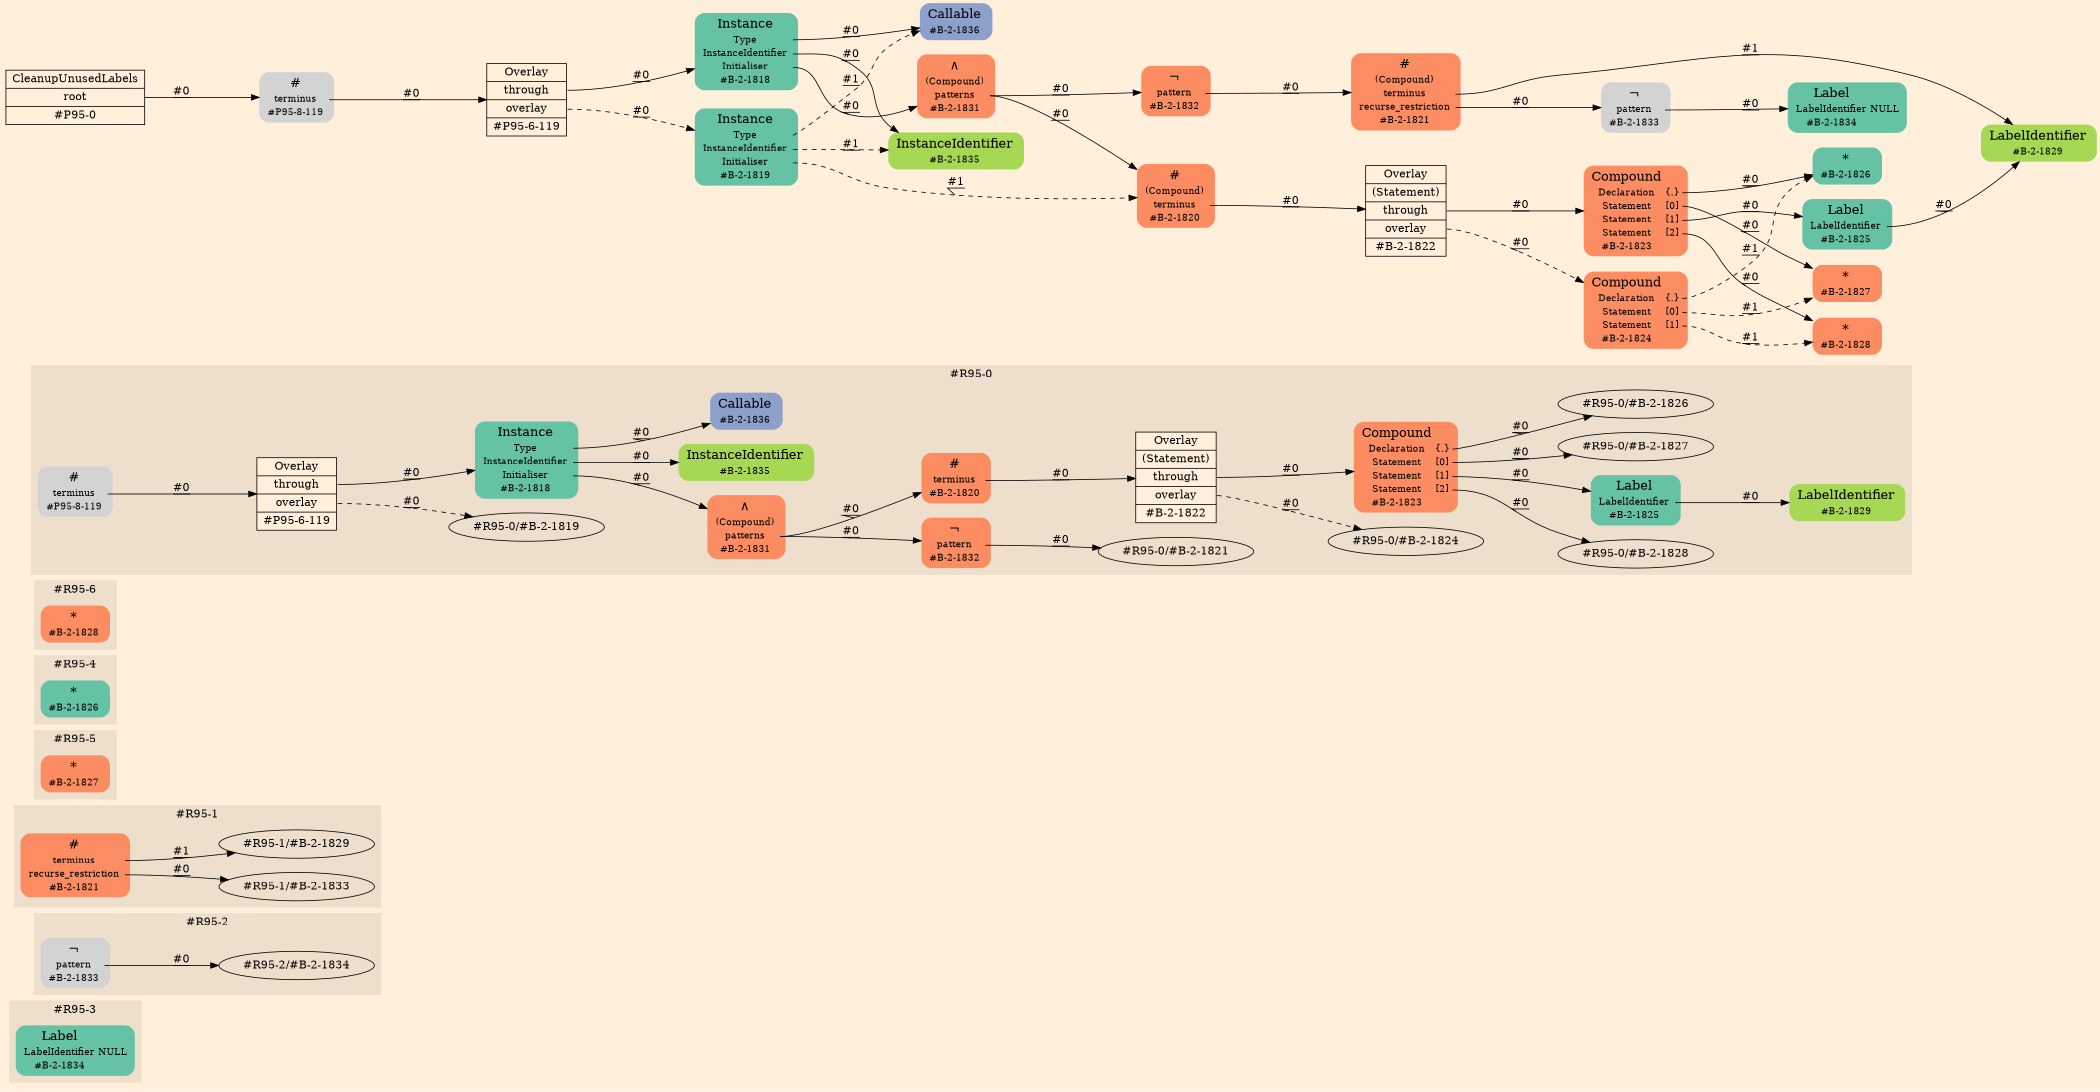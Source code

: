 digraph Inferno {
graph [
rankdir = "LR"
ranksep = 1.0
size = "14,20"
bgcolor = antiquewhite1
];
node [
];
subgraph "cluster#R95-3" {
label = "#R95-3"
style = "filled"
color = antiquewhite2
"#R95-3/#B-2-1834" [
shape = "plaintext"
fillcolor = "/set28/1"
label = <<TABLE BORDER="0" CELLBORDER="0" CELLSPACING="0">
 <TR>
  <TD><FONT POINT-SIZE="16.0">Label</FONT></TD>
  <TD></TD>
 </TR>
 <TR>
  <TD>LabelIdentifier</TD>
  <TD PORT="port0">NULL</TD>
 </TR>
 <TR>
  <TD>#B-2-1834</TD>
  <TD PORT="port1"></TD>
 </TR>
</TABLE>>
style = "rounded,filled"
fontsize = "12"
];
}
subgraph "cluster#R95-2" {
label = "#R95-2"
style = "filled"
color = antiquewhite2
"#R95-2/#B-2-1833" [
shape = "plaintext"
label = <<TABLE BORDER="0" CELLBORDER="0" CELLSPACING="0">
 <TR>
  <TD><FONT POINT-SIZE="16.0">¬</FONT></TD>
  <TD></TD>
 </TR>
 <TR>
  <TD>pattern</TD>
  <TD PORT="port0"></TD>
 </TR>
 <TR>
  <TD>#B-2-1833</TD>
  <TD PORT="port1"></TD>
 </TR>
</TABLE>>
style = "rounded,filled"
fontsize = "12"
];
"#R95-2/#B-2-1833":port0 -> "#R95-2/#B-2-1834" [style="solid"
label = "#0"
decorate = true
];
}
subgraph "cluster#R95-1" {
label = "#R95-1"
style = "filled"
color = antiquewhite2
"#R95-1/#B-2-1821" [
shape = "plaintext"
fillcolor = "/set28/2"
label = <<TABLE BORDER="0" CELLBORDER="0" CELLSPACING="0">
 <TR>
  <TD><FONT POINT-SIZE="16.0">#</FONT></TD>
  <TD></TD>
 </TR>
 <TR>
  <TD>terminus</TD>
  <TD PORT="port0"></TD>
 </TR>
 <TR>
  <TD>recurse_restriction</TD>
  <TD PORT="port1"></TD>
 </TR>
 <TR>
  <TD>#B-2-1821</TD>
  <TD PORT="port2"></TD>
 </TR>
</TABLE>>
style = "rounded,filled"
fontsize = "12"
];
"#R95-1/#B-2-1821":port0 -> "#R95-1/#B-2-1829" [style="solid"
label = "#1"
decorate = true
];
"#R95-1/#B-2-1821":port1 -> "#R95-1/#B-2-1833" [style="solid"
label = "#0"
decorate = true
];
}
subgraph "cluster#R95-5" {
label = "#R95-5"
style = "filled"
color = antiquewhite2
"#R95-5/#B-2-1827" [
shape = "plaintext"
fillcolor = "/set28/2"
label = <<TABLE BORDER="0" CELLBORDER="0" CELLSPACING="0">
 <TR>
  <TD><FONT POINT-SIZE="16.0">*</FONT></TD>
  <TD></TD>
 </TR>
 <TR>
  <TD>#B-2-1827</TD>
  <TD PORT="port0"></TD>
 </TR>
</TABLE>>
style = "rounded,filled"
fontsize = "12"
];
}
subgraph "cluster#R95-4" {
label = "#R95-4"
style = "filled"
color = antiquewhite2
"#R95-4/#B-2-1826" [
shape = "plaintext"
fillcolor = "/set28/1"
label = <<TABLE BORDER="0" CELLBORDER="0" CELLSPACING="0">
 <TR>
  <TD><FONT POINT-SIZE="16.0">*</FONT></TD>
  <TD></TD>
 </TR>
 <TR>
  <TD>#B-2-1826</TD>
  <TD PORT="port0"></TD>
 </TR>
</TABLE>>
style = "rounded,filled"
fontsize = "12"
];
}
subgraph "cluster#R95-6" {
label = "#R95-6"
style = "filled"
color = antiquewhite2
"#R95-6/#B-2-1828" [
shape = "plaintext"
fillcolor = "/set28/2"
label = <<TABLE BORDER="0" CELLBORDER="0" CELLSPACING="0">
 <TR>
  <TD><FONT POINT-SIZE="16.0">*</FONT></TD>
  <TD></TD>
 </TR>
 <TR>
  <TD>#B-2-1828</TD>
  <TD PORT="port0"></TD>
 </TR>
</TABLE>>
style = "rounded,filled"
fontsize = "12"
];
}
subgraph "cluster#R95-0" {
label = "#R95-0"
style = "filled"
color = antiquewhite2
"#R95-0/#B-2-1829" [
shape = "plaintext"
fillcolor = "/set28/5"
label = <<TABLE BORDER="0" CELLBORDER="0" CELLSPACING="0">
 <TR>
  <TD><FONT POINT-SIZE="16.0">LabelIdentifier</FONT></TD>
  <TD></TD>
 </TR>
 <TR>
  <TD>#B-2-1829</TD>
  <TD PORT="port0"></TD>
 </TR>
</TABLE>>
style = "rounded,filled"
fontsize = "12"
];
"#R95-0/#B-2-1825" [
shape = "plaintext"
fillcolor = "/set28/1"
label = <<TABLE BORDER="0" CELLBORDER="0" CELLSPACING="0">
 <TR>
  <TD><FONT POINT-SIZE="16.0">Label</FONT></TD>
  <TD></TD>
 </TR>
 <TR>
  <TD>LabelIdentifier</TD>
  <TD PORT="port0"></TD>
 </TR>
 <TR>
  <TD>#B-2-1825</TD>
  <TD PORT="port1"></TD>
 </TR>
</TABLE>>
style = "rounded,filled"
fontsize = "12"
];
"#R95-0/#B-2-1823" [
shape = "plaintext"
fillcolor = "/set28/2"
label = <<TABLE BORDER="0" CELLBORDER="0" CELLSPACING="0">
 <TR>
  <TD><FONT POINT-SIZE="16.0">Compound</FONT></TD>
  <TD></TD>
 </TR>
 <TR>
  <TD>Declaration</TD>
  <TD PORT="port0">{.}</TD>
 </TR>
 <TR>
  <TD>Statement</TD>
  <TD PORT="port1">[0]</TD>
 </TR>
 <TR>
  <TD>Statement</TD>
  <TD PORT="port2">[1]</TD>
 </TR>
 <TR>
  <TD>Statement</TD>
  <TD PORT="port3">[2]</TD>
 </TR>
 <TR>
  <TD>#B-2-1823</TD>
  <TD PORT="port4"></TD>
 </TR>
</TABLE>>
style = "rounded,filled"
fontsize = "12"
];
"#R95-0/#B-2-1822" [
shape = "record"
fillcolor = "/set28/2"
label = "<fixed> Overlay | <port0> (Statement) | <port1> through | <port2> overlay | <port3> #B-2-1822"
style = "filled"
fontsize = "14"
fillcolor = antiquewhite1
];
"#R95-0/#B-2-1832" [
shape = "plaintext"
fillcolor = "/set28/2"
label = <<TABLE BORDER="0" CELLBORDER="0" CELLSPACING="0">
 <TR>
  <TD><FONT POINT-SIZE="16.0">¬</FONT></TD>
  <TD></TD>
 </TR>
 <TR>
  <TD>pattern</TD>
  <TD PORT="port0"></TD>
 </TR>
 <TR>
  <TD>#B-2-1832</TD>
  <TD PORT="port1"></TD>
 </TR>
</TABLE>>
style = "rounded,filled"
fontsize = "12"
];
"#R95-0/#B-2-1820" [
shape = "plaintext"
fillcolor = "/set28/2"
label = <<TABLE BORDER="0" CELLBORDER="0" CELLSPACING="0">
 <TR>
  <TD><FONT POINT-SIZE="16.0">#</FONT></TD>
  <TD></TD>
 </TR>
 <TR>
  <TD>terminus</TD>
  <TD PORT="port0"></TD>
 </TR>
 <TR>
  <TD>#B-2-1820</TD>
  <TD PORT="port1"></TD>
 </TR>
</TABLE>>
style = "rounded,filled"
fontsize = "12"
];
"#R95-0/#P95-8-119" [
shape = "plaintext"
label = <<TABLE BORDER="0" CELLBORDER="0" CELLSPACING="0">
 <TR>
  <TD><FONT POINT-SIZE="16.0">#</FONT></TD>
  <TD></TD>
 </TR>
 <TR>
  <TD>terminus</TD>
  <TD PORT="port0"></TD>
 </TR>
 <TR>
  <TD>#P95-8-119</TD>
  <TD PORT="port1"></TD>
 </TR>
</TABLE>>
style = "rounded,filled"
fontsize = "12"
];
"#R95-0/#P95-6-119" [
shape = "record"
label = "<fixed> Overlay | <port0> through | <port1> overlay | <port2> #P95-6-119"
style = "filled"
fontsize = "14"
fillcolor = antiquewhite1
];
"#R95-0/#B-2-1818" [
shape = "plaintext"
fillcolor = "/set28/1"
label = <<TABLE BORDER="0" CELLBORDER="0" CELLSPACING="0">
 <TR>
  <TD><FONT POINT-SIZE="16.0">Instance</FONT></TD>
  <TD></TD>
 </TR>
 <TR>
  <TD>Type</TD>
  <TD PORT="port0"></TD>
 </TR>
 <TR>
  <TD>InstanceIdentifier</TD>
  <TD PORT="port1"></TD>
 </TR>
 <TR>
  <TD>Initialiser</TD>
  <TD PORT="port2"></TD>
 </TR>
 <TR>
  <TD>#B-2-1818</TD>
  <TD PORT="port3"></TD>
 </TR>
</TABLE>>
style = "rounded,filled"
fontsize = "12"
];
"#R95-0/#B-2-1831" [
shape = "plaintext"
fillcolor = "/set28/2"
label = <<TABLE BORDER="0" CELLBORDER="0" CELLSPACING="0">
 <TR>
  <TD><FONT POINT-SIZE="16.0">∧</FONT></TD>
  <TD></TD>
 </TR>
 <TR>
  <TD>(Compound)</TD>
  <TD PORT="port0"></TD>
 </TR>
 <TR>
  <TD>patterns</TD>
  <TD PORT="port1"></TD>
 </TR>
 <TR>
  <TD>#B-2-1831</TD>
  <TD PORT="port2"></TD>
 </TR>
</TABLE>>
style = "rounded,filled"
fontsize = "12"
];
"#R95-0/#B-2-1836" [
shape = "plaintext"
fillcolor = "/set28/3"
label = <<TABLE BORDER="0" CELLBORDER="0" CELLSPACING="0">
 <TR>
  <TD><FONT POINT-SIZE="16.0">Callable</FONT></TD>
  <TD></TD>
 </TR>
 <TR>
  <TD>#B-2-1836</TD>
  <TD PORT="port0"></TD>
 </TR>
</TABLE>>
style = "rounded,filled"
fontsize = "12"
];
"#R95-0/#B-2-1835" [
shape = "plaintext"
fillcolor = "/set28/5"
label = <<TABLE BORDER="0" CELLBORDER="0" CELLSPACING="0">
 <TR>
  <TD><FONT POINT-SIZE="16.0">InstanceIdentifier</FONT></TD>
  <TD></TD>
 </TR>
 <TR>
  <TD>#B-2-1835</TD>
  <TD PORT="port0"></TD>
 </TR>
</TABLE>>
style = "rounded,filled"
fontsize = "12"
];
"#R95-0/#B-2-1825":port0 -> "#R95-0/#B-2-1829" [style="solid"
label = "#0"
decorate = true
];
"#R95-0/#B-2-1823":port0 -> "#R95-0/#B-2-1826" [style="solid"
label = "#0"
decorate = true
];
"#R95-0/#B-2-1823":port1 -> "#R95-0/#B-2-1827" [style="solid"
label = "#0"
decorate = true
];
"#R95-0/#B-2-1823":port2 -> "#R95-0/#B-2-1825" [style="solid"
label = "#0"
decorate = true
];
"#R95-0/#B-2-1823":port3 -> "#R95-0/#B-2-1828" [style="solid"
label = "#0"
decorate = true
];
"#R95-0/#B-2-1822":port1 -> "#R95-0/#B-2-1823" [style="solid"
label = "#0"
decorate = true
];
"#R95-0/#B-2-1822":port2 -> "#R95-0/#B-2-1824" [style="dashed"
label = "#0"
decorate = true
];
"#R95-0/#B-2-1832":port0 -> "#R95-0/#B-2-1821" [style="solid"
label = "#0"
decorate = true
];
"#R95-0/#B-2-1820":port0 -> "#R95-0/#B-2-1822" [style="solid"
label = "#0"
decorate = true
];
"#R95-0/#P95-8-119":port0 -> "#R95-0/#P95-6-119" [style="solid"
label = "#0"
decorate = true
];
"#R95-0/#P95-6-119":port0 -> "#R95-0/#B-2-1818" [style="solid"
label = "#0"
decorate = true
];
"#R95-0/#P95-6-119":port1 -> "#R95-0/#B-2-1819" [style="dashed"
label = "#0"
decorate = true
];
"#R95-0/#B-2-1818":port0 -> "#R95-0/#B-2-1836" [style="solid"
label = "#0"
decorate = true
];
"#R95-0/#B-2-1818":port1 -> "#R95-0/#B-2-1835" [style="solid"
label = "#0"
decorate = true
];
"#R95-0/#B-2-1818":port2 -> "#R95-0/#B-2-1831" [style="solid"
label = "#0"
decorate = true
];
"#R95-0/#B-2-1831":port1 -> "#R95-0/#B-2-1820" [style="solid"
label = "#0"
decorate = true
];
"#R95-0/#B-2-1831":port1 -> "#R95-0/#B-2-1832" [style="solid"
label = "#0"
decorate = true
];
}
"/CR#P95-0" [
shape = "record"
fillcolor = "transparent"
label = "<fixed> CleanupUnusedLabels | <port0> root | <port1> #P95-0"
style = "filled"
fontsize = "14"
fillcolor = antiquewhite1
];
"/#P95-8-119" [
shape = "plaintext"
label = <<TABLE BORDER="0" CELLBORDER="0" CELLSPACING="0">
 <TR>
  <TD><FONT POINT-SIZE="16.0">#</FONT></TD>
  <TD></TD>
 </TR>
 <TR>
  <TD>terminus</TD>
  <TD PORT="port0"></TD>
 </TR>
 <TR>
  <TD>#P95-8-119</TD>
  <TD PORT="port1"></TD>
 </TR>
</TABLE>>
style = "rounded,filled"
fontsize = "12"
];
"/#P95-6-119" [
shape = "record"
label = "<fixed> Overlay | <port0> through | <port1> overlay | <port2> #P95-6-119"
style = "filled"
fontsize = "14"
fillcolor = antiquewhite1
];
"/#B-2-1818" [
shape = "plaintext"
fillcolor = "/set28/1"
label = <<TABLE BORDER="0" CELLBORDER="0" CELLSPACING="0">
 <TR>
  <TD><FONT POINT-SIZE="16.0">Instance</FONT></TD>
  <TD></TD>
 </TR>
 <TR>
  <TD>Type</TD>
  <TD PORT="port0"></TD>
 </TR>
 <TR>
  <TD>InstanceIdentifier</TD>
  <TD PORT="port1"></TD>
 </TR>
 <TR>
  <TD>Initialiser</TD>
  <TD PORT="port2"></TD>
 </TR>
 <TR>
  <TD>#B-2-1818</TD>
  <TD PORT="port3"></TD>
 </TR>
</TABLE>>
style = "rounded,filled"
fontsize = "12"
];
"/#B-2-1836" [
shape = "plaintext"
fillcolor = "/set28/3"
label = <<TABLE BORDER="0" CELLBORDER="0" CELLSPACING="0">
 <TR>
  <TD><FONT POINT-SIZE="16.0">Callable</FONT></TD>
  <TD></TD>
 </TR>
 <TR>
  <TD>#B-2-1836</TD>
  <TD PORT="port0"></TD>
 </TR>
</TABLE>>
style = "rounded,filled"
fontsize = "12"
];
"/#B-2-1835" [
shape = "plaintext"
fillcolor = "/set28/5"
label = <<TABLE BORDER="0" CELLBORDER="0" CELLSPACING="0">
 <TR>
  <TD><FONT POINT-SIZE="16.0">InstanceIdentifier</FONT></TD>
  <TD></TD>
 </TR>
 <TR>
  <TD>#B-2-1835</TD>
  <TD PORT="port0"></TD>
 </TR>
</TABLE>>
style = "rounded,filled"
fontsize = "12"
];
"/#B-2-1831" [
shape = "plaintext"
fillcolor = "/set28/2"
label = <<TABLE BORDER="0" CELLBORDER="0" CELLSPACING="0">
 <TR>
  <TD><FONT POINT-SIZE="16.0">∧</FONT></TD>
  <TD></TD>
 </TR>
 <TR>
  <TD>(Compound)</TD>
  <TD PORT="port0"></TD>
 </TR>
 <TR>
  <TD>patterns</TD>
  <TD PORT="port1"></TD>
 </TR>
 <TR>
  <TD>#B-2-1831</TD>
  <TD PORT="port2"></TD>
 </TR>
</TABLE>>
style = "rounded,filled"
fontsize = "12"
];
"/#B-2-1820" [
shape = "plaintext"
fillcolor = "/set28/2"
label = <<TABLE BORDER="0" CELLBORDER="0" CELLSPACING="0">
 <TR>
  <TD><FONT POINT-SIZE="16.0">#</FONT></TD>
  <TD></TD>
 </TR>
 <TR>
  <TD>(Compound)</TD>
  <TD PORT="port0"></TD>
 </TR>
 <TR>
  <TD>terminus</TD>
  <TD PORT="port1"></TD>
 </TR>
 <TR>
  <TD>#B-2-1820</TD>
  <TD PORT="port2"></TD>
 </TR>
</TABLE>>
style = "rounded,filled"
fontsize = "12"
];
"/#B-2-1822" [
shape = "record"
fillcolor = "/set28/2"
label = "<fixed> Overlay | <port0> (Statement) | <port1> through | <port2> overlay | <port3> #B-2-1822"
style = "filled"
fontsize = "14"
fillcolor = antiquewhite1
];
"/#B-2-1823" [
shape = "plaintext"
fillcolor = "/set28/2"
label = <<TABLE BORDER="0" CELLBORDER="0" CELLSPACING="0">
 <TR>
  <TD><FONT POINT-SIZE="16.0">Compound</FONT></TD>
  <TD></TD>
 </TR>
 <TR>
  <TD>Declaration</TD>
  <TD PORT="port0">{.}</TD>
 </TR>
 <TR>
  <TD>Statement</TD>
  <TD PORT="port1">[0]</TD>
 </TR>
 <TR>
  <TD>Statement</TD>
  <TD PORT="port2">[1]</TD>
 </TR>
 <TR>
  <TD>Statement</TD>
  <TD PORT="port3">[2]</TD>
 </TR>
 <TR>
  <TD>#B-2-1823</TD>
  <TD PORT="port4"></TD>
 </TR>
</TABLE>>
style = "rounded,filled"
fontsize = "12"
];
"/#B-2-1826" [
shape = "plaintext"
fillcolor = "/set28/1"
label = <<TABLE BORDER="0" CELLBORDER="0" CELLSPACING="0">
 <TR>
  <TD><FONT POINT-SIZE="16.0">*</FONT></TD>
  <TD></TD>
 </TR>
 <TR>
  <TD>#B-2-1826</TD>
  <TD PORT="port0"></TD>
 </TR>
</TABLE>>
style = "rounded,filled"
fontsize = "12"
];
"/#B-2-1827" [
shape = "plaintext"
fillcolor = "/set28/2"
label = <<TABLE BORDER="0" CELLBORDER="0" CELLSPACING="0">
 <TR>
  <TD><FONT POINT-SIZE="16.0">*</FONT></TD>
  <TD></TD>
 </TR>
 <TR>
  <TD>#B-2-1827</TD>
  <TD PORT="port0"></TD>
 </TR>
</TABLE>>
style = "rounded,filled"
fontsize = "12"
];
"/#B-2-1825" [
shape = "plaintext"
fillcolor = "/set28/1"
label = <<TABLE BORDER="0" CELLBORDER="0" CELLSPACING="0">
 <TR>
  <TD><FONT POINT-SIZE="16.0">Label</FONT></TD>
  <TD></TD>
 </TR>
 <TR>
  <TD>LabelIdentifier</TD>
  <TD PORT="port0"></TD>
 </TR>
 <TR>
  <TD>#B-2-1825</TD>
  <TD PORT="port1"></TD>
 </TR>
</TABLE>>
style = "rounded,filled"
fontsize = "12"
];
"/#B-2-1829" [
shape = "plaintext"
fillcolor = "/set28/5"
label = <<TABLE BORDER="0" CELLBORDER="0" CELLSPACING="0">
 <TR>
  <TD><FONT POINT-SIZE="16.0">LabelIdentifier</FONT></TD>
  <TD></TD>
 </TR>
 <TR>
  <TD>#B-2-1829</TD>
  <TD PORT="port0"></TD>
 </TR>
</TABLE>>
style = "rounded,filled"
fontsize = "12"
];
"/#B-2-1828" [
shape = "plaintext"
fillcolor = "/set28/2"
label = <<TABLE BORDER="0" CELLBORDER="0" CELLSPACING="0">
 <TR>
  <TD><FONT POINT-SIZE="16.0">*</FONT></TD>
  <TD></TD>
 </TR>
 <TR>
  <TD>#B-2-1828</TD>
  <TD PORT="port0"></TD>
 </TR>
</TABLE>>
style = "rounded,filled"
fontsize = "12"
];
"/#B-2-1824" [
shape = "plaintext"
fillcolor = "/set28/2"
label = <<TABLE BORDER="0" CELLBORDER="0" CELLSPACING="0">
 <TR>
  <TD><FONT POINT-SIZE="16.0">Compound</FONT></TD>
  <TD></TD>
 </TR>
 <TR>
  <TD>Declaration</TD>
  <TD PORT="port0">{.}</TD>
 </TR>
 <TR>
  <TD>Statement</TD>
  <TD PORT="port1">[0]</TD>
 </TR>
 <TR>
  <TD>Statement</TD>
  <TD PORT="port2">[1]</TD>
 </TR>
 <TR>
  <TD>#B-2-1824</TD>
  <TD PORT="port3"></TD>
 </TR>
</TABLE>>
style = "rounded,filled"
fontsize = "12"
];
"/#B-2-1832" [
shape = "plaintext"
fillcolor = "/set28/2"
label = <<TABLE BORDER="0" CELLBORDER="0" CELLSPACING="0">
 <TR>
  <TD><FONT POINT-SIZE="16.0">¬</FONT></TD>
  <TD></TD>
 </TR>
 <TR>
  <TD>pattern</TD>
  <TD PORT="port0"></TD>
 </TR>
 <TR>
  <TD>#B-2-1832</TD>
  <TD PORT="port1"></TD>
 </TR>
</TABLE>>
style = "rounded,filled"
fontsize = "12"
];
"/#B-2-1821" [
shape = "plaintext"
fillcolor = "/set28/2"
label = <<TABLE BORDER="0" CELLBORDER="0" CELLSPACING="0">
 <TR>
  <TD><FONT POINT-SIZE="16.0">#</FONT></TD>
  <TD></TD>
 </TR>
 <TR>
  <TD>(Compound)</TD>
  <TD PORT="port0"></TD>
 </TR>
 <TR>
  <TD>terminus</TD>
  <TD PORT="port1"></TD>
 </TR>
 <TR>
  <TD>recurse_restriction</TD>
  <TD PORT="port2"></TD>
 </TR>
 <TR>
  <TD>#B-2-1821</TD>
  <TD PORT="port3"></TD>
 </TR>
</TABLE>>
style = "rounded,filled"
fontsize = "12"
];
"/#B-2-1833" [
shape = "plaintext"
label = <<TABLE BORDER="0" CELLBORDER="0" CELLSPACING="0">
 <TR>
  <TD><FONT POINT-SIZE="16.0">¬</FONT></TD>
  <TD></TD>
 </TR>
 <TR>
  <TD>pattern</TD>
  <TD PORT="port0"></TD>
 </TR>
 <TR>
  <TD>#B-2-1833</TD>
  <TD PORT="port1"></TD>
 </TR>
</TABLE>>
style = "rounded,filled"
fontsize = "12"
];
"/#B-2-1834" [
shape = "plaintext"
fillcolor = "/set28/1"
label = <<TABLE BORDER="0" CELLBORDER="0" CELLSPACING="0">
 <TR>
  <TD><FONT POINT-SIZE="16.0">Label</FONT></TD>
  <TD></TD>
 </TR>
 <TR>
  <TD>LabelIdentifier</TD>
  <TD PORT="port0">NULL</TD>
 </TR>
 <TR>
  <TD>#B-2-1834</TD>
  <TD PORT="port1"></TD>
 </TR>
</TABLE>>
style = "rounded,filled"
fontsize = "12"
];
"/#B-2-1819" [
shape = "plaintext"
fillcolor = "/set28/1"
label = <<TABLE BORDER="0" CELLBORDER="0" CELLSPACING="0">
 <TR>
  <TD><FONT POINT-SIZE="16.0">Instance</FONT></TD>
  <TD></TD>
 </TR>
 <TR>
  <TD>Type</TD>
  <TD PORT="port0"></TD>
 </TR>
 <TR>
  <TD>InstanceIdentifier</TD>
  <TD PORT="port1"></TD>
 </TR>
 <TR>
  <TD>Initialiser</TD>
  <TD PORT="port2"></TD>
 </TR>
 <TR>
  <TD>#B-2-1819</TD>
  <TD PORT="port3"></TD>
 </TR>
</TABLE>>
style = "rounded,filled"
fontsize = "12"
];
"/CR#P95-0":port0 -> "/#P95-8-119" [style="solid"
label = "#0"
decorate = true
];
"/#P95-8-119":port0 -> "/#P95-6-119" [style="solid"
label = "#0"
decorate = true
];
"/#P95-6-119":port0 -> "/#B-2-1818" [style="solid"
label = "#0"
decorate = true
];
"/#P95-6-119":port1 -> "/#B-2-1819" [style="dashed"
label = "#0"
decorate = true
];
"/#B-2-1818":port0 -> "/#B-2-1836" [style="solid"
label = "#0"
decorate = true
];
"/#B-2-1818":port1 -> "/#B-2-1835" [style="solid"
label = "#0"
decorate = true
];
"/#B-2-1818":port2 -> "/#B-2-1831" [style="solid"
label = "#0"
decorate = true
];
"/#B-2-1831":port1 -> "/#B-2-1820" [style="solid"
label = "#0"
decorate = true
];
"/#B-2-1831":port1 -> "/#B-2-1832" [style="solid"
label = "#0"
decorate = true
];
"/#B-2-1820":port1 -> "/#B-2-1822" [style="solid"
label = "#0"
decorate = true
];
"/#B-2-1822":port1 -> "/#B-2-1823" [style="solid"
label = "#0"
decorate = true
];
"/#B-2-1822":port2 -> "/#B-2-1824" [style="dashed"
label = "#0"
decorate = true
];
"/#B-2-1823":port0 -> "/#B-2-1826" [style="solid"
label = "#0"
decorate = true
];
"/#B-2-1823":port1 -> "/#B-2-1827" [style="solid"
label = "#0"
decorate = true
];
"/#B-2-1823":port2 -> "/#B-2-1825" [style="solid"
label = "#0"
decorate = true
];
"/#B-2-1823":port3 -> "/#B-2-1828" [style="solid"
label = "#0"
decorate = true
];
"/#B-2-1825":port0 -> "/#B-2-1829" [style="solid"
label = "#0"
decorate = true
];
"/#B-2-1824":port0 -> "/#B-2-1826" [style="dashed"
label = "#1"
decorate = true
];
"/#B-2-1824":port1 -> "/#B-2-1827" [style="dashed"
label = "#1"
decorate = true
];
"/#B-2-1824":port2 -> "/#B-2-1828" [style="dashed"
label = "#1"
decorate = true
];
"/#B-2-1832":port0 -> "/#B-2-1821" [style="solid"
label = "#0"
decorate = true
];
"/#B-2-1821":port1 -> "/#B-2-1829" [style="solid"
label = "#1"
decorate = true
];
"/#B-2-1821":port2 -> "/#B-2-1833" [style="solid"
label = "#0"
decorate = true
];
"/#B-2-1833":port0 -> "/#B-2-1834" [style="solid"
label = "#0"
decorate = true
];
"/#B-2-1819":port0 -> "/#B-2-1836" [style="dashed"
label = "#1"
decorate = true
];
"/#B-2-1819":port1 -> "/#B-2-1835" [style="dashed"
label = "#1"
decorate = true
];
"/#B-2-1819":port2 -> "/#B-2-1820" [style="dashed"
label = "#1"
decorate = true
];
}
